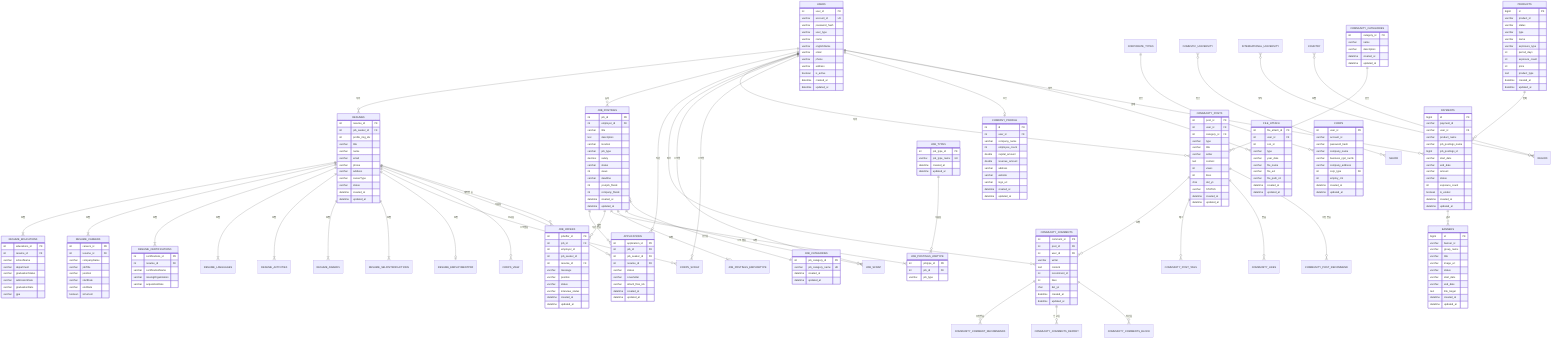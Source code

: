 erDiagram
    %% 사용자 관련 테이블
    USERS ||--o{ RESUMES : "작성"
    USERS ||--o{ JOB_POSTINGS : "등록"
    USERS ||--o{ APPLICATIONS : "지원"
    USERS ||--o{ COMMUNITY_POSTS : "작성"
    USERS ||--o{ COMMUNITY_COMMENTS : "작성"
    USERS ||--o{ JOB_SCRAP : "스크랩"
    USERS ||--o{ CORPS_SCRAP : "스크랩"
    USERS ||--o| COMPANY_PROFILE : "소유"
    USERS ||--o{ PAYMENTS : "결제"
    USERS ||--o{ FILE_ATTACH : "첨부"
    
    %% 이력서 관련 테이블
    RESUMES ||--|{ RESUME_EDUCATIONS : "포함"
    RESUMES ||--|{ RESUME_CAREERS : "포함"
    RESUMES ||--|{ RESUME_CERTIFICATIONS : "포함"
    RESUMES ||--|{ RESUME_LANGUAGES : "포함"
    RESUMES ||--|{ RESUME_ACTIVITIES : "포함"
    RESUMES ||--|{ RESUME_AWARDS : "포함"
    RESUMES ||--|{ RESUME_SELFINTRODUCTIONS : "포함"
    RESUMES ||--o| RESUME_EMPLOYMENTPRF : "포함"
    RESUMES ||--o{ CORPS_SCRAP : "스크랩됨"
    RESUMES ||--o{ CORPS_VIEW : "조회됨"
    RESUMES ||--o{ APPLICATIONS : "사용됨"
    RESUMES ||--o{ JOB_OFFERS : "제안받음"
    
    %% 채용공고 관련 테이블
    JOB_POSTINGS ||--o{ APPLICATIONS : "지원받음"
    JOB_POSTINGS ||--o{ JOB_OFFERS : "제안"
    JOB_POSTINGS ||--|{ JOB_POSTINGS_JOBTYPE : "포함"
    JOB_POSTINGS ||--|{ JOB_POSTINGS_EMPJOBTYPE : "포함"
    JOB_POSTINGS ||--o{ JOB_SCRAP : "스크랩됨"
    JOB_POSTINGS }|--|| JOB_CATEGORIES : "분류됨"
    
    JOB_TYPES ||--o{ JOB_POSTINGS_JOBTYPE : "사용됨"
    CORPORATE_TYPES ||--o{ CORPS : "분류"
    
    %% 커뮤니티 관련 테이블
    COMMUNITY_CATEGORIES ||--o{ COMMUNITY_POSTS : "분류"
    COMMUNITY_POSTS ||--o{ COMMUNITY_COMMENTS : "포함"
    COMMUNITY_POSTS ||--o{ COMMUNITY_POST_TAGS : "태그"
    COMMUNITY_POSTS ||--o{ COMMUNITY_LIKES : "받음"
    COMMUNITY_POSTS ||--o{ COMMUNITY_POST_RECOMMEND : "추천받음"
    COMMUNITY_COMMENTS ||--o{ COMMUNITY_COMMENT_RECOMMENDS : "추천받음"
    COMMUNITY_COMMENTS ||--o{ COMMUNITY_COMMENTS_REPORT : "신고됨"
    COMMUNITY_COMMENTS ||--o{ COMMUNITY_COMMENTS_BLOCK : "차단됨"
    
    %% 결제 및 상품 관련 테이블
    PRODUCTS ||--o{ PAYMENTS : "판매"
    PAYMENTS ||--o{ BANNERS : "광고"
    
    %% 교육 및 지역 관련 테이블
    DOMESTIC_UNIVERSITY }o--o{ MAJOR : "전공"
    INTERNATIONAL_UNIVERSITY }o--o{ REGION : "위치"
    COUNTRY }o--o{ REGION : "포함"
    
    %% 주요 테이블 정의
    USERS {
        int user_id PK
        varchar account_id UK
        varchar password_hash
        varchar user_type
        varchar name
        varchar englishName
        varchar email
        varchar phone
        varchar address
        boolean is_active
        datetime created_at
        datetime updated_at
    }
    
    COMPANY_PROFILE {
        int id PK
        int user_id FK
        varchar company_name
        int employee_count
        double capital_amount
        double revenue_amount
        varchar address
        varchar website
        varchar logo_url
        datetime created_at
        datetime updated_at
    }
    
    CORPS {
        int user_id PK
        varchar account_id
        varchar password_hash
        varchar company_name
        varchar business_rgst_numb
        varchar company_address
        int corp_type FK
        int employ_cnt
        datetime created_at
        datetime updated_at
    }
    
    RESUMES {
        int resume_id PK
        int job_seeker_id FK
        int profile_img_idx
        varchar title
        varchar name
        varchar email
        varchar phone
        varchar address
        varchar careerType
        varchar status
        datetime created_at
        datetime updated_at
    }
    
    RESUME_EDUCATIONS {
        int educations_id PK
        int resume_id FK
        varchar schoolName
        varchar department
        varchar graduationStatus
        varchar admissionDate
        varchar graduationDate
        varchar gpa
    }
    
    RESUME_CAREERS {
        int careers_id PK
        int resume_id FK
        varchar companyName
        varchar jobTitle
        varchar position
        varchar startDate
        varchar endDate
        boolean isCurrent
    }
    
    RESUME_CERTIFICATIONS {
        int certifications_id PK
        int resume_id FK
        varchar certificationName
        varchar issuingOrganization
        varchar acquisitionDate
    }
    
    JOB_POSTINGS {
        int job_id PK
        int employer_id FK
        varchar title
        text description
        varchar location
        varchar job_type
        decimal salary
        varchar status
        int views
        varchar deadline
        int yourjob_fileidx
        int company_fileidx
        datetime created_at
        datetime updated_at
    }
    
    JOB_POSTINGS_JOBTYPE {
        int jobtype_id PK
        int job_id FK
        varchar job_type
    }
    
    JOB_TYPES {
        int job_type_id PK
        varchar job_type_name UK
        datetime created_at
        datetime updated_at
    }
    
    JOB_CATEGORIES {
        int job_category_id PK
        varchar job_category_name UK
        datetime created_at
        datetime updated_at
    }
    
    APPLICATIONS {
        int application_id PK
        int job_id FK
        int job_seeker_id FK
        int resume_id FK
        varchar status
        varchar coverletter
        varchar attach_files_idx
        datetime created_at
        datetime updated_at
    }
    
    JOB_OFFERS {
        int joboffer_id PK
        int job_id FK
        int employer_id
        int job_seeker_id
        int resume_id FK
        varchar message
        varchar position
        varchar status
        varchar interview_status
        datetime created_at
        datetime updated_at
    }
    
    COMMUNITY_POSTS {
        int post_id PK
        int user_id FK
        int category_id FK
        varchar type
        varchar title
        varchar writer
        text content
        int views
        int likes
        char del_yn
        varchar STATUS
        datetime created_at
        datetime updated_at
    }
    
    COMMUNITY_COMMENTS {
        int comment_id PK
        int post_id FK
        int user_id FK
        varchar writer
        text content
        int recomment_id
        int likes
        char del_yn
        datetime created_at
        datetime updated_at
    }
    
    COMMUNITY_CATEGORIES {
        int category_id PK
        varchar name
        varchar description
        datetime created_at
        datetime updated_at
    }
    
    PRODUCTS {
        bigint id PK
        varchar product_id
        varchar status
        varchar type
        varchar name
        varchar explosure_type
        int period_days
        int exposure_count
        int price
        text product_type
        datetime created_at
        datetime updated_at
    }
    
    PAYMENTS {
        bigint id PK
        varchar payment_id
        varchar user_id FK
        varchar product_name
        varchar job_postings_name
        bigint job_postings_id
        varchar start_date
        varchar end_date
        varchar amount
        varchar status
        int exposure_count
        boolean is_ended
        datetime created_at
        datetime updated_at
    }
    
    BANNERS {
        bigint id PK
        varchar banner_id
        varchar group_name
        varchar title
        varchar image_url
        varchar status
        varchar start_date
        varchar end_date
        text link_target
        datetime created_at
        datetime updated_at
    }
    
    FILE_ATTACH {
        int file_attach_id PK
        int user_id FK
        int con_id
        varchar type
        varchar year_date
        varchar file_name
        varchar file_ext
        varchar file_path_s3
        datetime created_at
        datetime updated_at
    }